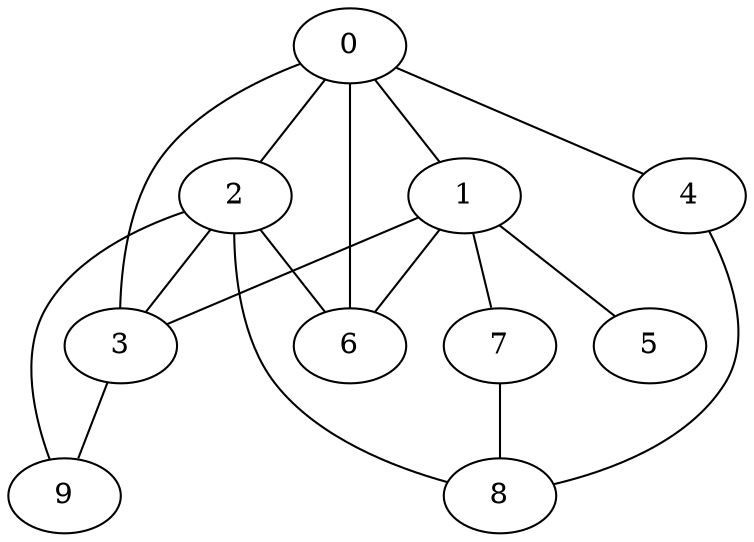 
graph graphname {
    0 -- 1
0 -- 2
0 -- 3
0 -- 4
0 -- 6
1 -- 5
1 -- 6
1 -- 7
1 -- 3
2 -- 8
2 -- 9
2 -- 6
2 -- 3
3 -- 9
4 -- 8
7 -- 8

}
